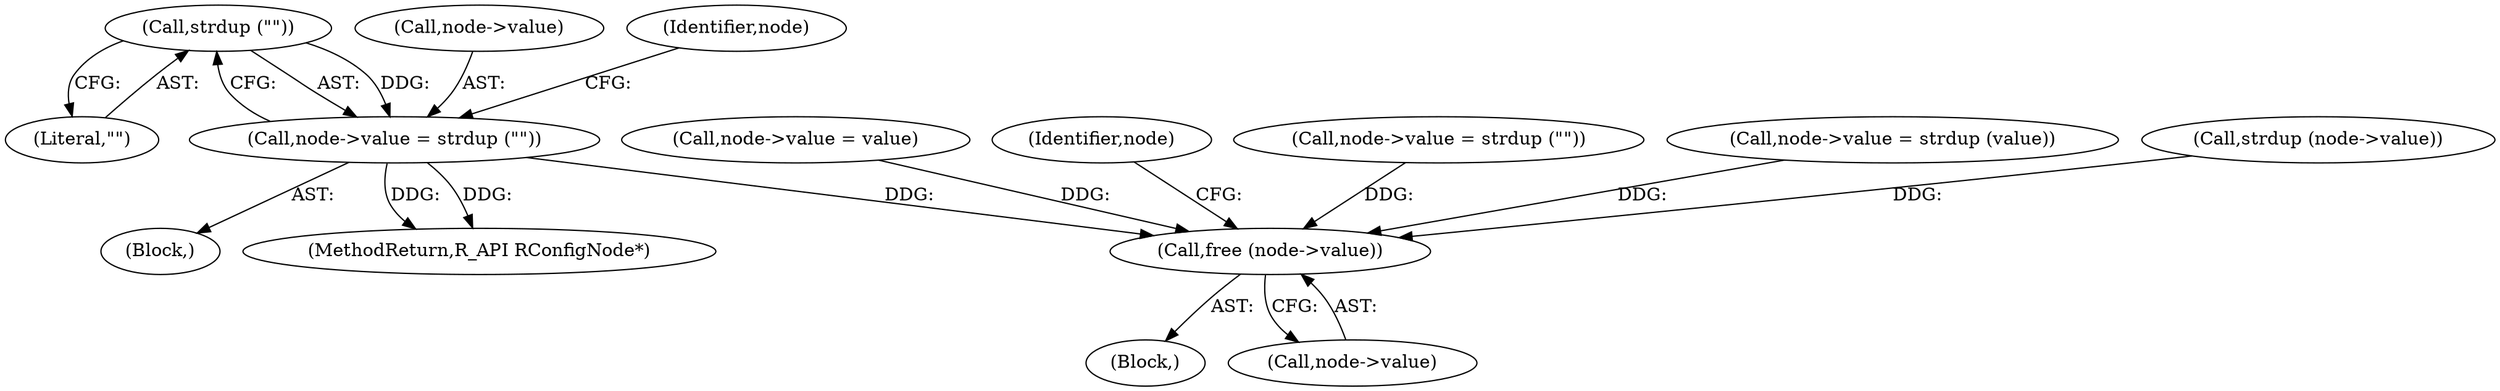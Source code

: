 digraph "0_radare2_f85bc674b2a2256a364fe796351bc1971e106005@API" {
"1000231" [label="(Call,strdup (\"\"))"];
"1000227" [label="(Call,node->value = strdup (\"\"))"];
"1000400" [label="(Call,free (node->value))"];
"1000389" [label="(Block,)"];
"1000401" [label="(Call,node->value)"];
"1000212" [label="(Call,node->value = value)"];
"1000406" [label="(Identifier,node)"];
"1000400" [label="(Call,free (node->value))"];
"1000228" [label="(Call,node->value)"];
"1000231" [label="(Call,strdup (\"\"))"];
"1000171" [label="(Call,node->value = strdup (\"\"))"];
"1000252" [label="(Call,node->value = strdup (value))"];
"1000156" [label="(Call,strdup (node->value))"];
"1000232" [label="(Literal,\"\")"];
"1000227" [label="(Call,node->value = strdup (\"\"))"];
"1000418" [label="(MethodReturn,R_API RConfigNode*)"];
"1000235" [label="(Identifier,node)"];
"1000222" [label="(Block,)"];
"1000231" -> "1000227"  [label="AST: "];
"1000231" -> "1000232"  [label="CFG: "];
"1000232" -> "1000231"  [label="AST: "];
"1000227" -> "1000231"  [label="CFG: "];
"1000231" -> "1000227"  [label="DDG: "];
"1000227" -> "1000222"  [label="AST: "];
"1000228" -> "1000227"  [label="AST: "];
"1000235" -> "1000227"  [label="CFG: "];
"1000227" -> "1000418"  [label="DDG: "];
"1000227" -> "1000418"  [label="DDG: "];
"1000227" -> "1000400"  [label="DDG: "];
"1000400" -> "1000389"  [label="AST: "];
"1000400" -> "1000401"  [label="CFG: "];
"1000401" -> "1000400"  [label="AST: "];
"1000406" -> "1000400"  [label="CFG: "];
"1000171" -> "1000400"  [label="DDG: "];
"1000252" -> "1000400"  [label="DDG: "];
"1000156" -> "1000400"  [label="DDG: "];
"1000212" -> "1000400"  [label="DDG: "];
}
